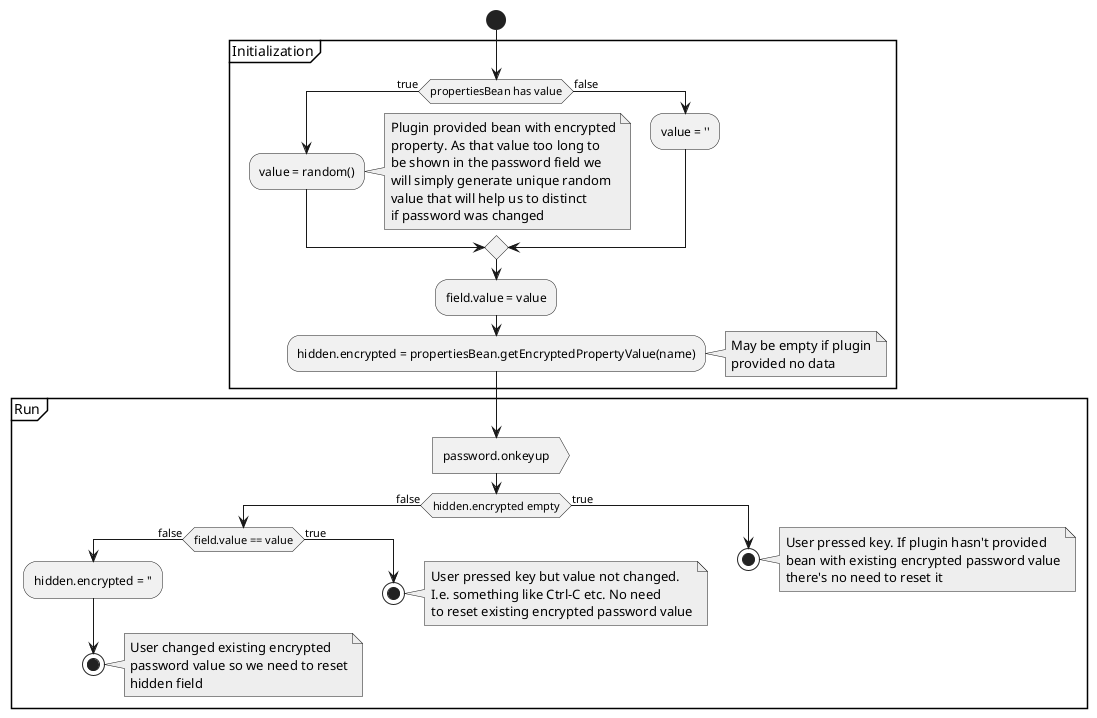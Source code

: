 @startuml
start
partition Initialization {
if (propertiesBean has value) then (true)
    :value = random();
    note right #EEEEEE
    Plugin provided bean with encrypted
    property. As that value too long to
    be shown in the password field we
    will simply generate unique random
    value that will help us to distinct
    if password was changed
    end note
else (false)
    :value = '';
endif
:field.value = value;
:hidden.encrypted = propertiesBean.getEncryptedPropertyValue(name);
note right #EEEEEE
May be empty if plugin
provided no data
end note
}
partition Run {
:password.onkeyup>
if (hidden.encrypted empty) then (false)
    if (field.value == value) then (false)
        :hidden.encrypted = '';
        stop
        note right #EEEEEE
        User changed existing encrypted
        password value so we need to reset
        hidden field
        end note
    else (true)
        stop
        note right #EEEEEE
        User pressed key but value not changed.
        I.e. something like Ctrl-C etc. No need
        to reset existing encrypted password value
        end note
    endif
else (true)
    stop
    note right #EEEEEE
    User pressed key. If plugin hasn't provided
    bean with existing encrypted password value
    there's no need to reset it
    end note
endif
}
@enduml